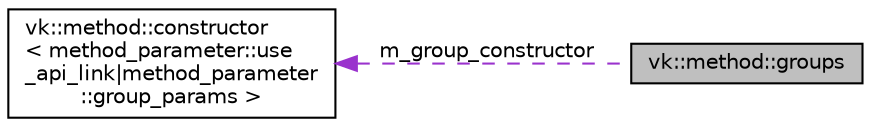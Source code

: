 digraph "vk::method::groups"
{
 // LATEX_PDF_SIZE
  edge [fontname="Helvetica",fontsize="10",labelfontname="Helvetica",labelfontsize="10"];
  node [fontname="Helvetica",fontsize="10",shape=record];
  rankdir="LR";
  Node1 [label="vk::method::groups",height=0.2,width=0.4,color="black", fillcolor="grey75", style="filled", fontcolor="black",tooltip="The groups methods representation."];
  Node2 -> Node1 [dir="back",color="darkorchid3",fontsize="10",style="dashed",label=" m_group_constructor" ,fontname="Helvetica"];
  Node2 [label="vk::method::constructor\l\< method_parameter::use\l_api_link\|method_parameter\l::group_params \>",height=0.2,width=0.4,color="black", fillcolor="white", style="filled",URL="$classvk_1_1method_1_1constructor.html",tooltip=" "];
}
